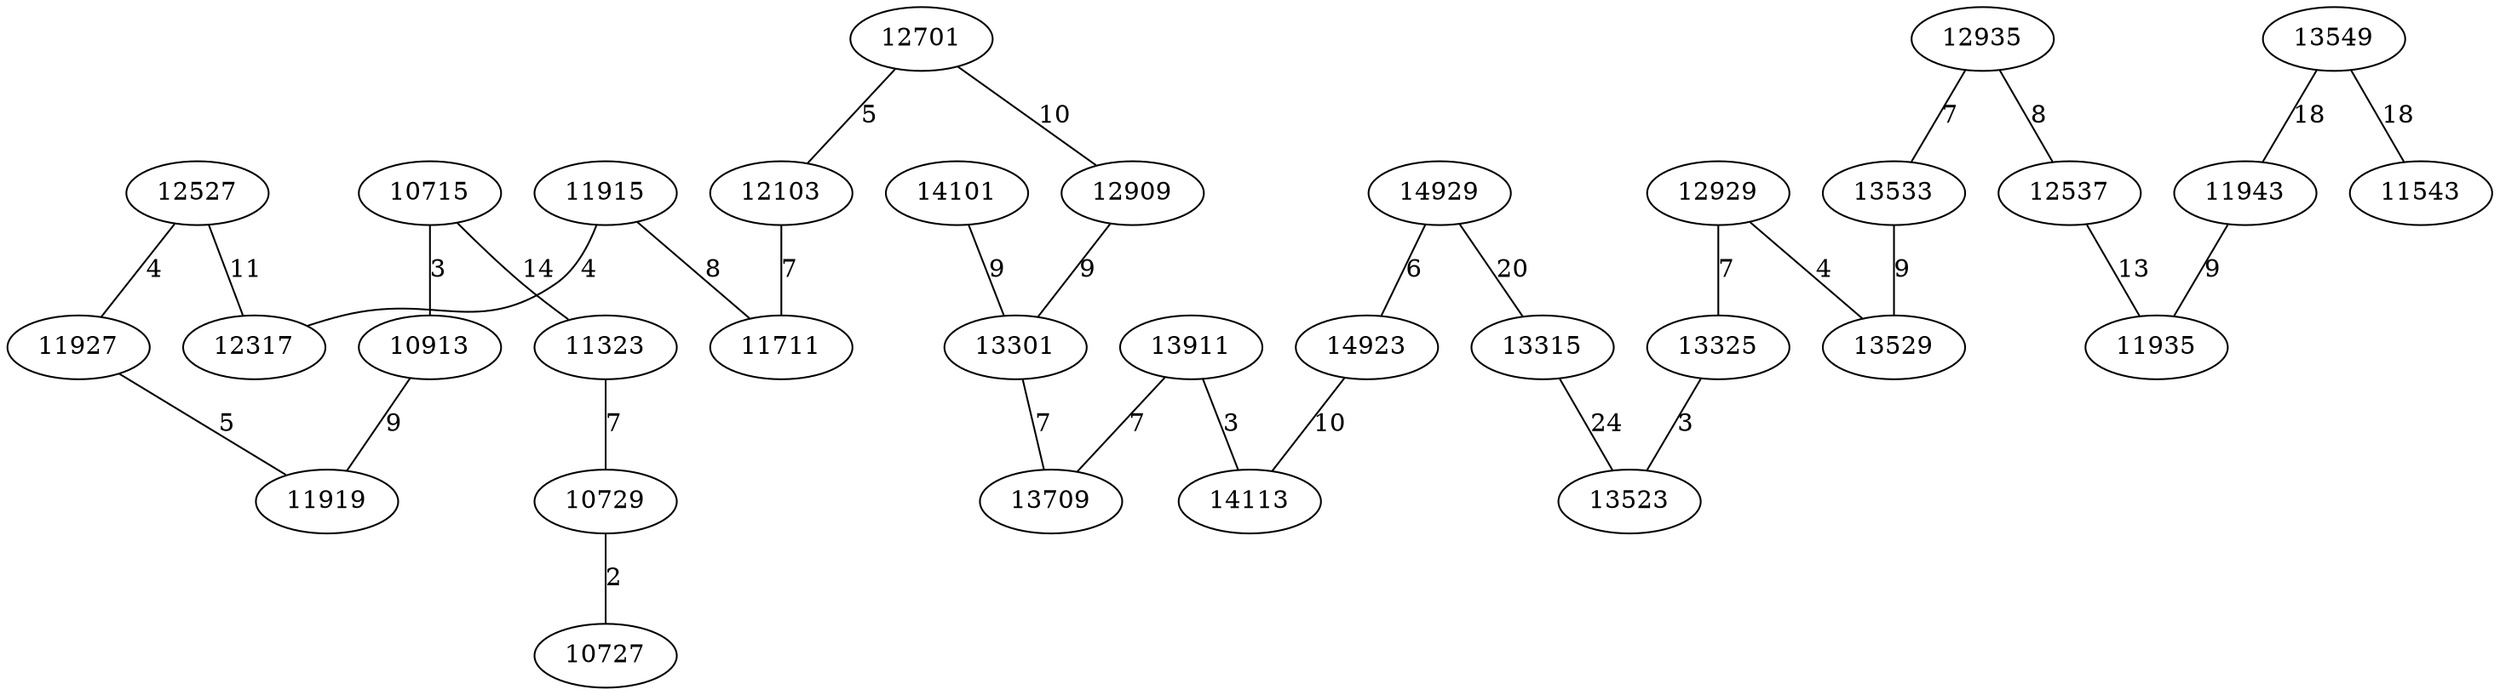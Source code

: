 graph chemin {

	12527 -- 11927 [label=4]
	12527 -- 12317 [label=11]
	14929 -- 13315 [label=20]
	14929 -- 14923 [label=6]
	13549 -- 11543 [label=18]
	13549 -- 11943 [label=18]
	12935 -- 13533 [label=7]
	12935 -- 12537 [label=8]
	14101 -- 13301 [label=9]
	12929 -- 13529 [label=4]
	12929 -- 13325 [label=7]
	11943 -- 11935 [label=9]
	12537 -- 11935 [label=13]
	10715 -- 10913 [label=3]
	10715 -- 11323 [label=14]
	14923 -- 14113 [label=10]
	10913 -- 11919 [label=9]
	13911 -- 14113 [label=3]
	13911 -- 13709 [label=7]
	11927 -- 11919 [label=5]
	11323 -- 10729 [label=7]
	12701 -- 12909 [label=10]
	12701 -- 12103 [label=5]
	10729 -- 10727 [label=2]
	13325 -- 13523 [label=3]
	13315 -- 13523 [label=24]
	12909 -- 13301 [label=9]
	13301 -- 13709 [label=7]
	12103 -- 11711 [label=7]
	13533 -- 13529 [label=9]
	11915 -- 11711 [label=8]
	11915 -- 12317 [label=4]

}
